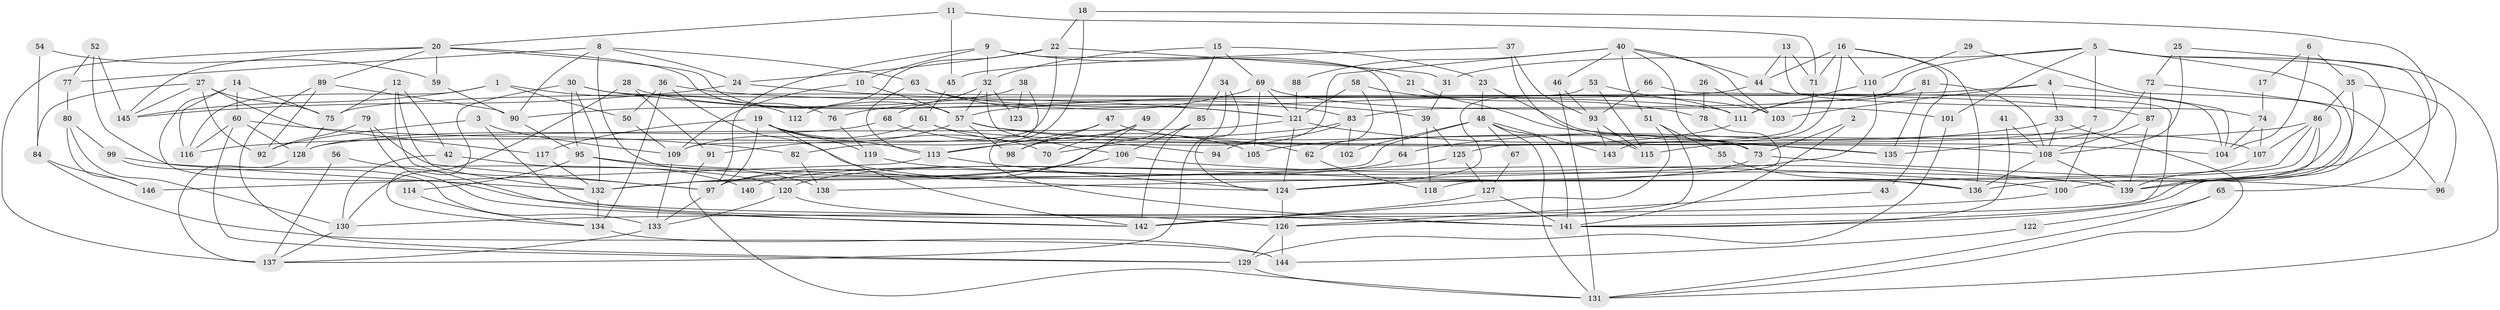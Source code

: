 // coarse degree distribution, {8: 0.0684931506849315, 5: 0.0821917808219178, 4: 0.2328767123287671, 7: 0.0958904109589041, 3: 0.2054794520547945, 10: 0.0821917808219178, 11: 0.0273972602739726, 13: 0.0136986301369863, 12: 0.0136986301369863, 2: 0.1095890410958904, 21: 0.0136986301369863, 6: 0.0410958904109589, 14: 0.0136986301369863}
// Generated by graph-tools (version 1.1) at 2025/50/03/04/25 22:50:56]
// undirected, 146 vertices, 292 edges
graph export_dot {
  node [color=gray90,style=filled];
  1;
  2;
  3;
  4;
  5;
  6;
  7;
  8;
  9;
  10;
  11;
  12;
  13;
  14;
  15;
  16;
  17;
  18;
  19;
  20;
  21;
  22;
  23;
  24;
  25;
  26;
  27;
  28;
  29;
  30;
  31;
  32;
  33;
  34;
  35;
  36;
  37;
  38;
  39;
  40;
  41;
  42;
  43;
  44;
  45;
  46;
  47;
  48;
  49;
  50;
  51;
  52;
  53;
  54;
  55;
  56;
  57;
  58;
  59;
  60;
  61;
  62;
  63;
  64;
  65;
  66;
  67;
  68;
  69;
  70;
  71;
  72;
  73;
  74;
  75;
  76;
  77;
  78;
  79;
  80;
  81;
  82;
  83;
  84;
  85;
  86;
  87;
  88;
  89;
  90;
  91;
  92;
  93;
  94;
  95;
  96;
  97;
  98;
  99;
  100;
  101;
  102;
  103;
  104;
  105;
  106;
  107;
  108;
  109;
  110;
  111;
  112;
  113;
  114;
  115;
  116;
  117;
  118;
  119;
  120;
  121;
  122;
  123;
  124;
  125;
  126;
  127;
  128;
  129;
  130;
  131;
  132;
  133;
  134;
  135;
  136;
  137;
  138;
  139;
  140;
  141;
  142;
  143;
  144;
  145;
  146;
  1 -- 50;
  1 -- 116;
  1 -- 112;
  1 -- 145;
  2 -- 73;
  2 -- 141;
  3 -- 92;
  3 -- 141;
  3 -- 109;
  4 -- 33;
  4 -- 57;
  4 -- 103;
  4 -- 104;
  5 -- 83;
  5 -- 139;
  5 -- 7;
  5 -- 31;
  5 -- 65;
  5 -- 101;
  5 -- 141;
  6 -- 35;
  6 -- 104;
  6 -- 17;
  7 -- 100;
  7 -- 115;
  8 -- 24;
  8 -- 63;
  8 -- 77;
  8 -- 90;
  8 -- 136;
  9 -- 97;
  9 -- 32;
  9 -- 10;
  9 -- 21;
  9 -- 64;
  10 -- 109;
  10 -- 57;
  11 -- 20;
  11 -- 71;
  11 -- 45;
  12 -- 142;
  12 -- 132;
  12 -- 42;
  12 -- 75;
  13 -- 44;
  13 -- 74;
  13 -- 71;
  14 -- 75;
  14 -- 141;
  14 -- 60;
  14 -- 116;
  15 -- 32;
  15 -- 69;
  15 -- 23;
  15 -- 132;
  16 -- 44;
  16 -- 136;
  16 -- 43;
  16 -- 71;
  16 -- 110;
  16 -- 143;
  17 -- 74;
  18 -- 22;
  18 -- 139;
  18 -- 82;
  19 -- 70;
  19 -- 117;
  19 -- 97;
  19 -- 113;
  19 -- 119;
  19 -- 142;
  20 -- 89;
  20 -- 76;
  20 -- 57;
  20 -- 59;
  20 -- 137;
  20 -- 145;
  21 -- 135;
  22 -- 31;
  22 -- 24;
  22 -- 109;
  22 -- 112;
  23 -- 48;
  23 -- 107;
  24 -- 121;
  24 -- 145;
  25 -- 108;
  25 -- 131;
  25 -- 72;
  26 -- 78;
  26 -- 103;
  27 -- 84;
  27 -- 145;
  27 -- 75;
  27 -- 92;
  27 -- 117;
  28 -- 91;
  28 -- 130;
  28 -- 83;
  29 -- 110;
  29 -- 136;
  30 -- 134;
  30 -- 111;
  30 -- 39;
  30 -- 95;
  30 -- 132;
  31 -- 39;
  32 -- 57;
  32 -- 106;
  32 -- 68;
  32 -- 123;
  33 -- 131;
  33 -- 64;
  33 -- 108;
  34 -- 137;
  34 -- 124;
  34 -- 85;
  35 -- 86;
  35 -- 96;
  35 -- 100;
  36 -- 87;
  36 -- 124;
  36 -- 50;
  36 -- 134;
  37 -- 93;
  37 -- 45;
  37 -- 115;
  38 -- 90;
  38 -- 141;
  38 -- 123;
  39 -- 125;
  39 -- 118;
  40 -- 44;
  40 -- 103;
  40 -- 46;
  40 -- 51;
  40 -- 70;
  40 -- 73;
  40 -- 88;
  41 -- 141;
  41 -- 108;
  42 -- 130;
  42 -- 140;
  43 -- 126;
  44 -- 104;
  44 -- 75;
  45 -- 61;
  46 -- 93;
  46 -- 131;
  47 -- 73;
  47 -- 113;
  47 -- 98;
  48 -- 131;
  48 -- 132;
  48 -- 67;
  48 -- 102;
  48 -- 141;
  48 -- 143;
  49 -- 97;
  49 -- 98;
  49 -- 70;
  50 -- 109;
  51 -- 142;
  51 -- 55;
  51 -- 126;
  52 -- 145;
  52 -- 132;
  52 -- 77;
  53 -- 124;
  53 -- 115;
  53 -- 111;
  54 -- 59;
  54 -- 84;
  55 -- 136;
  56 -- 137;
  56 -- 97;
  57 -- 62;
  57 -- 91;
  57 -- 98;
  57 -- 104;
  58 -- 62;
  58 -- 121;
  58 -- 78;
  59 -- 90;
  60 -- 82;
  60 -- 116;
  60 -- 128;
  60 -- 129;
  61 -- 109;
  61 -- 108;
  61 -- 94;
  62 -- 118;
  63 -- 113;
  63 -- 121;
  63 -- 103;
  64 -- 97;
  65 -- 131;
  65 -- 122;
  66 -- 93;
  66 -- 141;
  67 -- 127;
  68 -- 128;
  68 -- 105;
  69 -- 121;
  69 -- 101;
  69 -- 76;
  69 -- 105;
  71 -- 125;
  72 -- 135;
  72 -- 87;
  72 -- 96;
  73 -- 120;
  73 -- 96;
  74 -- 107;
  74 -- 104;
  75 -- 128;
  76 -- 119;
  77 -- 80;
  78 -- 124;
  79 -- 97;
  79 -- 142;
  79 -- 92;
  80 -- 130;
  80 -- 99;
  80 -- 146;
  81 -- 111;
  81 -- 108;
  81 -- 135;
  82 -- 138;
  83 -- 116;
  83 -- 94;
  83 -- 102;
  84 -- 146;
  84 -- 144;
  85 -- 106;
  85 -- 142;
  86 -- 142;
  86 -- 105;
  86 -- 107;
  86 -- 118;
  86 -- 124;
  87 -- 108;
  87 -- 139;
  88 -- 121;
  89 -- 129;
  89 -- 92;
  89 -- 90;
  90 -- 95;
  91 -- 131;
  93 -- 143;
  93 -- 115;
  95 -- 100;
  95 -- 114;
  95 -- 138;
  97 -- 133;
  99 -- 133;
  99 -- 120;
  100 -- 130;
  101 -- 129;
  106 -- 139;
  106 -- 132;
  107 -- 139;
  108 -- 139;
  108 -- 136;
  109 -- 133;
  110 -- 111;
  110 -- 138;
  111 -- 113;
  113 -- 124;
  113 -- 146;
  114 -- 134;
  117 -- 132;
  119 -- 139;
  120 -- 133;
  120 -- 126;
  121 -- 124;
  121 -- 128;
  121 -- 135;
  122 -- 144;
  124 -- 126;
  125 -- 127;
  125 -- 140;
  126 -- 129;
  126 -- 144;
  127 -- 142;
  127 -- 141;
  128 -- 137;
  129 -- 131;
  130 -- 137;
  132 -- 134;
  133 -- 137;
  134 -- 144;
}
